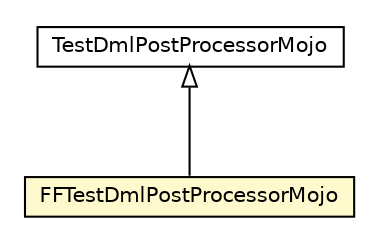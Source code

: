 #!/usr/local/bin/dot
#
# Class diagram 
# Generated by UMLGraph version 5.1 (http://www.umlgraph.org/)
#

digraph G {
	edge [fontname="Helvetica",fontsize=10,labelfontname="Helvetica",labelfontsize=10];
	node [fontname="Helvetica",fontsize=10,shape=plaintext];
	nodesep=0.25;
	ranksep=0.5;
	// pt.ist.fenixframework.dml.maven.TestDmlPostProcessorMojo
	c68289 [label=<<table title="pt.ist.fenixframework.dml.maven.TestDmlPostProcessorMojo" border="0" cellborder="1" cellspacing="0" cellpadding="2" port="p" href="../dml/maven/TestDmlPostProcessorMojo.html">
		<tr><td><table border="0" cellspacing="0" cellpadding="1">
<tr><td align="center" balign="center"> TestDmlPostProcessorMojo </td></tr>
		</table></td></tr>
		</table>>, fontname="Helvetica", fontcolor="black", fontsize=10.0];
	// pt.ist.fenixframework.maven.FFTestDmlPostProcessorMojo
	c68319 [label=<<table title="pt.ist.fenixframework.maven.FFTestDmlPostProcessorMojo" border="0" cellborder="1" cellspacing="0" cellpadding="2" port="p" bgcolor="lemonChiffon" href="./FFTestDmlPostProcessorMojo.html">
		<tr><td><table border="0" cellspacing="0" cellpadding="1">
<tr><td align="center" balign="center"> FFTestDmlPostProcessorMojo </td></tr>
		</table></td></tr>
		</table>>, fontname="Helvetica", fontcolor="black", fontsize=10.0];
	//pt.ist.fenixframework.maven.FFTestDmlPostProcessorMojo extends pt.ist.fenixframework.dml.maven.TestDmlPostProcessorMojo
	c68289:p -> c68319:p [dir=back,arrowtail=empty];
}

